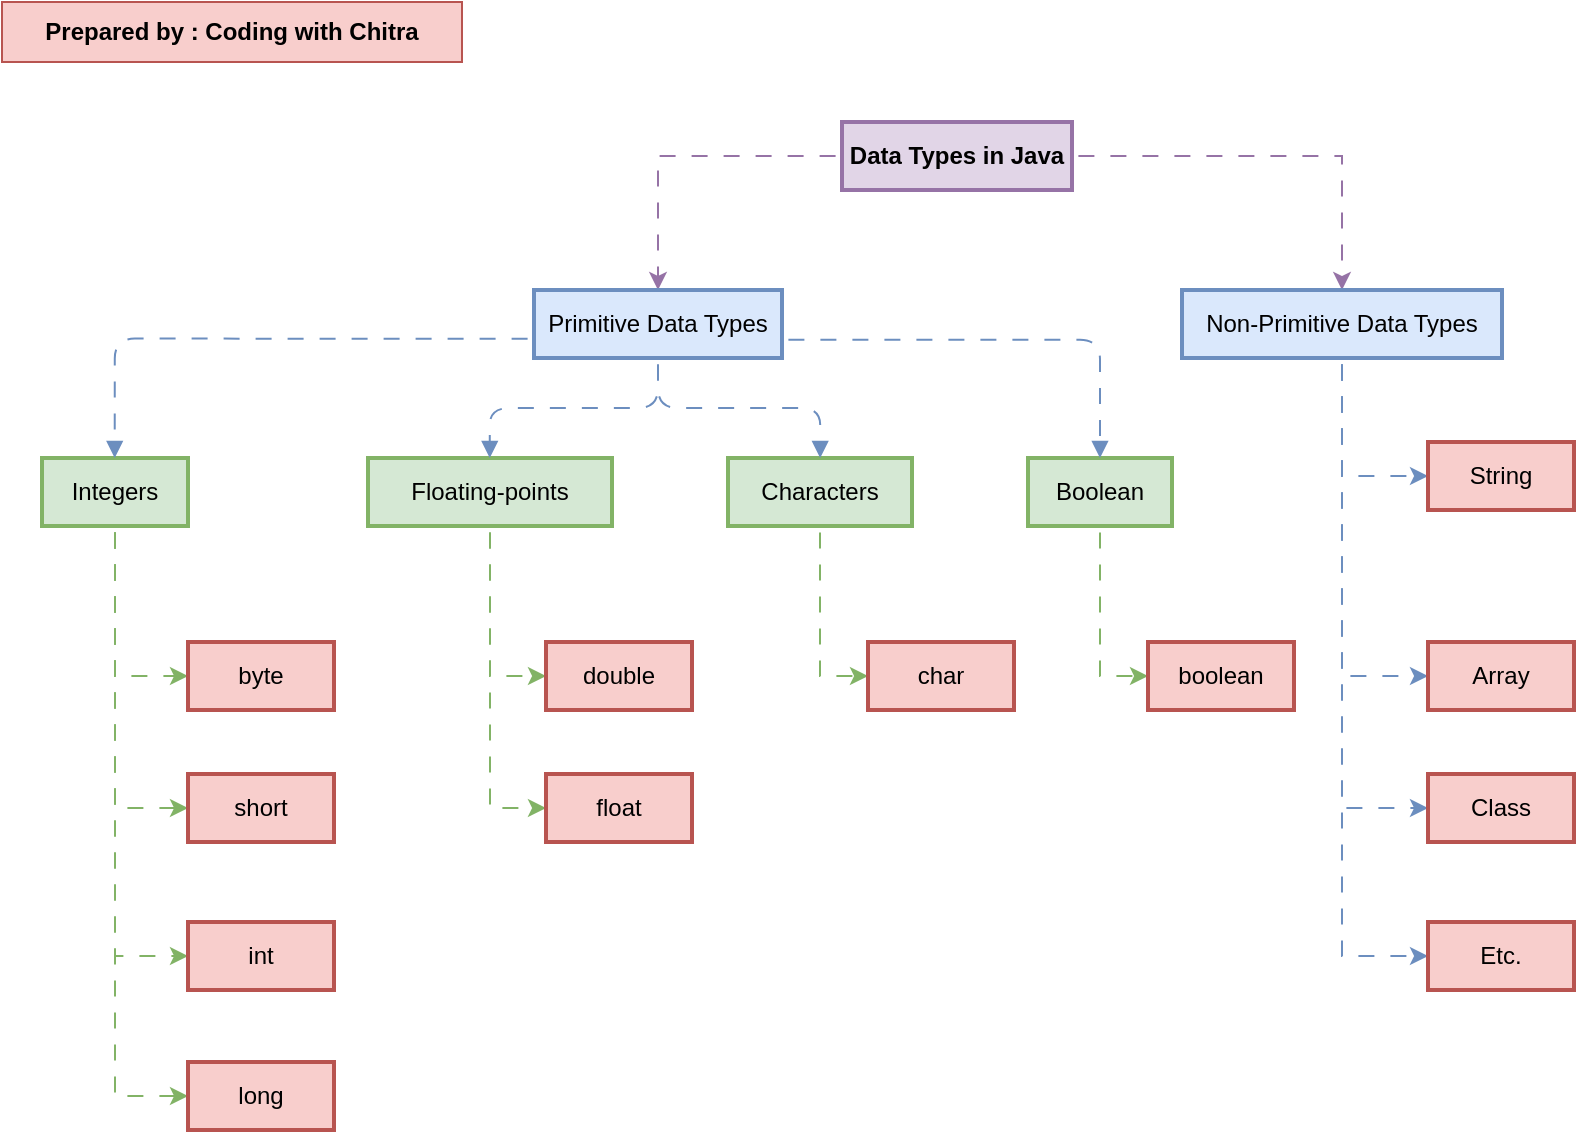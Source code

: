 <mxfile version="23.1.6" type="github">
  <diagram name="Page-1" id="NZbzHBPe5YF4VIzsgg0A">
    <mxGraphModel dx="2284" dy="1882" grid="1" gridSize="10" guides="1" tooltips="1" connect="1" arrows="1" fold="1" page="1" pageScale="1" pageWidth="850" pageHeight="1100" background="#FFFFFF" math="0" shadow="0">
      <root>
        <mxCell id="0" />
        <mxCell id="1" parent="0" />
        <mxCell id="fs3YQXYDzvtj9iLQUYuB-33" style="edgeStyle=orthogonalEdgeStyle;rounded=0;orthogonalLoop=1;jettySize=auto;html=1;entryX=0.5;entryY=0;entryDx=0;entryDy=0;exitX=0;exitY=0.5;exitDx=0;exitDy=0;flowAnimation=1;fillColor=#e1d5e7;strokeColor=#9673a6;" edge="1" parent="1" source="2" target="3">
          <mxGeometry relative="1" as="geometry" />
        </mxCell>
        <mxCell id="fs3YQXYDzvtj9iLQUYuB-34" style="edgeStyle=orthogonalEdgeStyle;rounded=0;orthogonalLoop=1;jettySize=auto;html=1;entryX=0.5;entryY=0;entryDx=0;entryDy=0;flowAnimation=1;fillColor=#e1d5e7;strokeColor=#9673a6;" edge="1" parent="1" source="2" target="8">
          <mxGeometry relative="1" as="geometry" />
        </mxCell>
        <mxCell id="2" value="Data Types in Java" style="whiteSpace=wrap;strokeWidth=2;fillColor=#e1d5e7;strokeColor=#9673a6;fontStyle=1;" parent="1" vertex="1">
          <mxGeometry x="-420" y="-1040" width="115" height="34" as="geometry" />
        </mxCell>
        <mxCell id="3" value="Primitive Data Types" style="whiteSpace=wrap;strokeWidth=2;fillColor=#dae8fc;strokeColor=#6c8ebf;" parent="1" vertex="1">
          <mxGeometry x="-574" y="-956" width="124" height="34" as="geometry" />
        </mxCell>
        <mxCell id="fs3YQXYDzvtj9iLQUYuB-19" style="edgeStyle=orthogonalEdgeStyle;rounded=0;orthogonalLoop=1;jettySize=auto;html=1;entryX=0;entryY=0.5;entryDx=0;entryDy=0;flowAnimation=1;fillColor=#d5e8d4;strokeColor=#82b366;" edge="1" parent="1" source="4" target="fs3YQXYDzvtj9iLQUYuB-14">
          <mxGeometry relative="1" as="geometry" />
        </mxCell>
        <mxCell id="fs3YQXYDzvtj9iLQUYuB-20" style="edgeStyle=orthogonalEdgeStyle;rounded=0;orthogonalLoop=1;jettySize=auto;html=1;entryX=0;entryY=0.5;entryDx=0;entryDy=0;flowAnimation=1;fillColor=#d5e8d4;strokeColor=#82b366;" edge="1" parent="1" source="4" target="fs3YQXYDzvtj9iLQUYuB-15">
          <mxGeometry relative="1" as="geometry" />
        </mxCell>
        <mxCell id="fs3YQXYDzvtj9iLQUYuB-21" style="edgeStyle=orthogonalEdgeStyle;rounded=0;orthogonalLoop=1;jettySize=auto;html=1;entryX=0;entryY=0.5;entryDx=0;entryDy=0;flowAnimation=1;fillColor=#d5e8d4;strokeColor=#82b366;" edge="1" parent="1" source="4" target="fs3YQXYDzvtj9iLQUYuB-16">
          <mxGeometry relative="1" as="geometry" />
        </mxCell>
        <mxCell id="fs3YQXYDzvtj9iLQUYuB-22" style="edgeStyle=orthogonalEdgeStyle;rounded=0;orthogonalLoop=1;jettySize=auto;html=1;entryX=0;entryY=0.5;entryDx=0;entryDy=0;flowAnimation=1;fillColor=#d5e8d4;strokeColor=#82b366;" edge="1" parent="1" source="4" target="fs3YQXYDzvtj9iLQUYuB-17">
          <mxGeometry relative="1" as="geometry" />
        </mxCell>
        <mxCell id="4" value="Integers" style="whiteSpace=wrap;strokeWidth=2;fillColor=#d5e8d4;strokeColor=#82b366;" parent="1" vertex="1">
          <mxGeometry x="-820" y="-872" width="73" height="34" as="geometry" />
        </mxCell>
        <mxCell id="fs3YQXYDzvtj9iLQUYuB-25" style="edgeStyle=orthogonalEdgeStyle;rounded=0;orthogonalLoop=1;jettySize=auto;html=1;entryX=0;entryY=0.5;entryDx=0;entryDy=0;flowAnimation=1;fillColor=#d5e8d4;strokeColor=#82b366;" edge="1" parent="1" source="5" target="fs3YQXYDzvtj9iLQUYuB-23">
          <mxGeometry relative="1" as="geometry" />
        </mxCell>
        <mxCell id="fs3YQXYDzvtj9iLQUYuB-26" style="edgeStyle=orthogonalEdgeStyle;rounded=0;orthogonalLoop=1;jettySize=auto;html=1;entryX=0;entryY=0.5;entryDx=0;entryDy=0;flowAnimation=1;fillColor=#d5e8d4;strokeColor=#82b366;" edge="1" parent="1" source="5" target="fs3YQXYDzvtj9iLQUYuB-24">
          <mxGeometry relative="1" as="geometry" />
        </mxCell>
        <mxCell id="5" value="Floating-points" style="whiteSpace=wrap;strokeWidth=2;fillColor=#d5e8d4;strokeColor=#82b366;" parent="1" vertex="1">
          <mxGeometry x="-657" y="-872" width="122" height="34" as="geometry" />
        </mxCell>
        <mxCell id="fs3YQXYDzvtj9iLQUYuB-29" style="edgeStyle=orthogonalEdgeStyle;rounded=0;orthogonalLoop=1;jettySize=auto;html=1;entryX=0;entryY=0.5;entryDx=0;entryDy=0;flowAnimation=1;fillColor=#d5e8d4;strokeColor=#82b366;" edge="1" parent="1" source="6" target="fs3YQXYDzvtj9iLQUYuB-27">
          <mxGeometry relative="1" as="geometry" />
        </mxCell>
        <mxCell id="6" value="Characters" style="whiteSpace=wrap;strokeWidth=2;fillColor=#d5e8d4;strokeColor=#82b366;" parent="1" vertex="1">
          <mxGeometry x="-477" y="-872" width="92" height="34" as="geometry" />
        </mxCell>
        <mxCell id="fs3YQXYDzvtj9iLQUYuB-32" style="edgeStyle=orthogonalEdgeStyle;rounded=0;orthogonalLoop=1;jettySize=auto;html=1;entryX=0;entryY=0.5;entryDx=0;entryDy=0;flowAnimation=1;fillColor=#d5e8d4;strokeColor=#82b366;" edge="1" parent="1" source="7" target="fs3YQXYDzvtj9iLQUYuB-31">
          <mxGeometry relative="1" as="geometry" />
        </mxCell>
        <mxCell id="7" value="Boolean" style="whiteSpace=wrap;strokeWidth=2;fillColor=#d5e8d4;strokeColor=#82b366;" parent="1" vertex="1">
          <mxGeometry x="-327" y="-872" width="72" height="34" as="geometry" />
        </mxCell>
        <mxCell id="fs3YQXYDzvtj9iLQUYuB-38" style="edgeStyle=orthogonalEdgeStyle;rounded=0;orthogonalLoop=1;jettySize=auto;html=1;entryX=0;entryY=0.5;entryDx=0;entryDy=0;flowAnimation=1;fillColor=#dae8fc;strokeColor=#6c8ebf;" edge="1" parent="1" source="8" target="fs3YQXYDzvtj9iLQUYuB-35">
          <mxGeometry relative="1" as="geometry" />
        </mxCell>
        <mxCell id="fs3YQXYDzvtj9iLQUYuB-39" style="edgeStyle=orthogonalEdgeStyle;rounded=0;orthogonalLoop=1;jettySize=auto;html=1;entryX=0;entryY=0.5;entryDx=0;entryDy=0;flowAnimation=1;fillColor=#dae8fc;strokeColor=#6c8ebf;" edge="1" parent="1" source="8" target="fs3YQXYDzvtj9iLQUYuB-36">
          <mxGeometry relative="1" as="geometry" />
        </mxCell>
        <mxCell id="fs3YQXYDzvtj9iLQUYuB-40" style="edgeStyle=orthogonalEdgeStyle;rounded=0;orthogonalLoop=1;jettySize=auto;html=1;entryX=0;entryY=0.5;entryDx=0;entryDy=0;flowAnimation=1;fillColor=#dae8fc;strokeColor=#6c8ebf;" edge="1" parent="1" source="8" target="fs3YQXYDzvtj9iLQUYuB-37">
          <mxGeometry relative="1" as="geometry" />
        </mxCell>
        <mxCell id="fs3YQXYDzvtj9iLQUYuB-42" style="edgeStyle=orthogonalEdgeStyle;rounded=0;orthogonalLoop=1;jettySize=auto;html=1;entryX=0;entryY=0.5;entryDx=0;entryDy=0;flowAnimation=1;fillColor=#dae8fc;strokeColor=#6c8ebf;" edge="1" parent="1" source="8" target="fs3YQXYDzvtj9iLQUYuB-41">
          <mxGeometry relative="1" as="geometry" />
        </mxCell>
        <mxCell id="8" value="Non-Primitive Data Types" style="whiteSpace=wrap;strokeWidth=2;fillColor=#dae8fc;strokeColor=#6c8ebf;" parent="1" vertex="1">
          <mxGeometry x="-250" y="-956" width="160" height="34" as="geometry" />
        </mxCell>
        <mxCell id="10" value="" style="startArrow=none;endArrow=block;exitX=-0.002;exitY=0.717;entryX=0.498;entryY=0;edgeStyle=orthogonalEdgeStyle;flowAnimation=1;fillColor=#dae8fc;strokeColor=#6c8ebf;" parent="1" source="3" target="4" edge="1">
          <mxGeometry relative="1" as="geometry" />
        </mxCell>
        <mxCell id="11" value="" style="startArrow=none;endArrow=block;exitX=0.5;exitY=1;entryX=0.499;entryY=0;edgeStyle=orthogonalEdgeStyle;flowAnimation=1;exitDx=0;exitDy=0;fillColor=#dae8fc;strokeColor=#6c8ebf;" parent="1" source="3" target="5" edge="1">
          <mxGeometry relative="1" as="geometry" />
        </mxCell>
        <mxCell id="12" value="" style="startArrow=none;endArrow=block;exitX=0.5;exitY=1;entryX=0.501;entryY=0;edgeStyle=orthogonalEdgeStyle;flowAnimation=1;exitDx=0;exitDy=0;fillColor=#dae8fc;strokeColor=#6c8ebf;" parent="1" source="3" target="6" edge="1">
          <mxGeometry relative="1" as="geometry" />
        </mxCell>
        <mxCell id="13" value="" style="startArrow=none;endArrow=block;exitX=1.002;exitY=0.733;entryX=0.5;entryY=0;edgeStyle=orthogonalEdgeStyle;flowAnimation=1;fillColor=#dae8fc;strokeColor=#6c8ebf;" parent="1" source="3" target="7" edge="1">
          <mxGeometry relative="1" as="geometry" />
        </mxCell>
        <mxCell id="fs3YQXYDzvtj9iLQUYuB-14" value="byte" style="whiteSpace=wrap;strokeWidth=2;fillColor=#f8cecc;strokeColor=#b85450;" vertex="1" parent="1">
          <mxGeometry x="-747" y="-780" width="73" height="34" as="geometry" />
        </mxCell>
        <mxCell id="fs3YQXYDzvtj9iLQUYuB-15" value="short" style="whiteSpace=wrap;strokeWidth=2;fillColor=#f8cecc;strokeColor=#b85450;" vertex="1" parent="1">
          <mxGeometry x="-747" y="-714" width="73" height="34" as="geometry" />
        </mxCell>
        <mxCell id="fs3YQXYDzvtj9iLQUYuB-16" value="int" style="whiteSpace=wrap;strokeWidth=2;fillColor=#f8cecc;strokeColor=#b85450;" vertex="1" parent="1">
          <mxGeometry x="-747" y="-640" width="73" height="34" as="geometry" />
        </mxCell>
        <mxCell id="fs3YQXYDzvtj9iLQUYuB-17" value="long" style="whiteSpace=wrap;strokeWidth=2;fillColor=#f8cecc;strokeColor=#b85450;" vertex="1" parent="1">
          <mxGeometry x="-747" y="-570" width="73" height="34" as="geometry" />
        </mxCell>
        <mxCell id="fs3YQXYDzvtj9iLQUYuB-23" value="double" style="whiteSpace=wrap;strokeWidth=2;fillColor=#f8cecc;strokeColor=#b85450;" vertex="1" parent="1">
          <mxGeometry x="-568" y="-780" width="73" height="34" as="geometry" />
        </mxCell>
        <mxCell id="fs3YQXYDzvtj9iLQUYuB-24" value="float" style="whiteSpace=wrap;strokeWidth=2;fillColor=#f8cecc;strokeColor=#b85450;" vertex="1" parent="1">
          <mxGeometry x="-568" y="-714" width="73" height="34" as="geometry" />
        </mxCell>
        <mxCell id="fs3YQXYDzvtj9iLQUYuB-27" value="char" style="whiteSpace=wrap;strokeWidth=2;fillColor=#f8cecc;strokeColor=#b85450;" vertex="1" parent="1">
          <mxGeometry x="-407" y="-780" width="73" height="34" as="geometry" />
        </mxCell>
        <mxCell id="fs3YQXYDzvtj9iLQUYuB-31" value="boolean" style="whiteSpace=wrap;strokeWidth=2;fillColor=#f8cecc;strokeColor=#b85450;" vertex="1" parent="1">
          <mxGeometry x="-267" y="-780" width="73" height="34" as="geometry" />
        </mxCell>
        <mxCell id="fs3YQXYDzvtj9iLQUYuB-35" value="String" style="whiteSpace=wrap;strokeWidth=2;fillColor=#f8cecc;strokeColor=#b85450;" vertex="1" parent="1">
          <mxGeometry x="-127" y="-880" width="73" height="34" as="geometry" />
        </mxCell>
        <mxCell id="fs3YQXYDzvtj9iLQUYuB-36" value="Array" style="whiteSpace=wrap;strokeWidth=2;fillColor=#f8cecc;strokeColor=#b85450;" vertex="1" parent="1">
          <mxGeometry x="-127" y="-780" width="73" height="34" as="geometry" />
        </mxCell>
        <mxCell id="fs3YQXYDzvtj9iLQUYuB-37" value="Class" style="whiteSpace=wrap;strokeWidth=2;fillColor=#f8cecc;strokeColor=#b85450;" vertex="1" parent="1">
          <mxGeometry x="-127" y="-714" width="73" height="34" as="geometry" />
        </mxCell>
        <mxCell id="fs3YQXYDzvtj9iLQUYuB-41" value="Etc." style="whiteSpace=wrap;strokeWidth=2;fillColor=#f8cecc;strokeColor=#b85450;" vertex="1" parent="1">
          <mxGeometry x="-127" y="-640" width="73" height="34" as="geometry" />
        </mxCell>
        <mxCell id="fs3YQXYDzvtj9iLQUYuB-43" value="&lt;b&gt;Prepared by : Coding with Chitra&lt;/b&gt;" style="text;html=1;align=center;verticalAlign=middle;whiteSpace=wrap;rounded=0;fillColor=#f8cecc;strokeColor=#b85450;" vertex="1" parent="1">
          <mxGeometry x="-840" y="-1100" width="230" height="30" as="geometry" />
        </mxCell>
      </root>
    </mxGraphModel>
  </diagram>
</mxfile>
